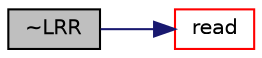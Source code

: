 digraph "~LRR"
{
  bgcolor="transparent";
  edge [fontname="Helvetica",fontsize="10",labelfontname="Helvetica",labelfontsize="10"];
  node [fontname="Helvetica",fontsize="10",shape=record];
  rankdir="LR";
  Node313 [label="~LRR",height=0.2,width=0.4,color="black", fillcolor="grey75", style="filled", fontcolor="black"];
  Node313 -> Node314 [color="midnightblue",fontsize="10",style="solid",fontname="Helvetica"];
  Node314 [label="read",height=0.2,width=0.4,color="red",URL="$a32357.html#af816873151ddb0126e98bb2f914d8ed5",tooltip="Read model coefficients if they have changed. "];
}

